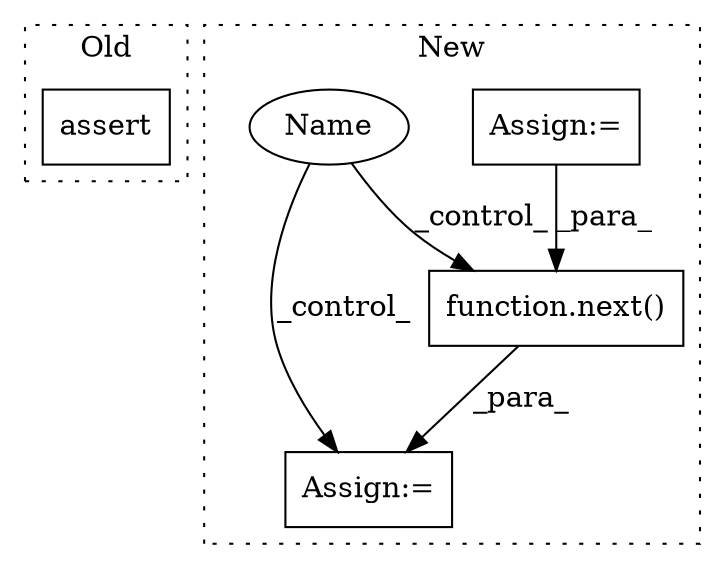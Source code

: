 digraph G {
subgraph cluster0 {
1 [label="assert" a="65" s="651" l="7" shape="box"];
label = "Old";
style="dotted";
}
subgraph cluster1 {
2 [label="function.next()" a="75" s="1056,1063" l="5,1" shape="box"];
3 [label="Assign:=" a="68" s="1053" l="3" shape="box"];
4 [label="Assign:=" a="68" s="612" l="3" shape="box"];
5 [label="Name" a="87" s="996" l="12" shape="ellipse"];
label = "New";
style="dotted";
}
2 -> 3 [label="_para_"];
4 -> 2 [label="_para_"];
5 -> 2 [label="_control_"];
5 -> 3 [label="_control_"];
}